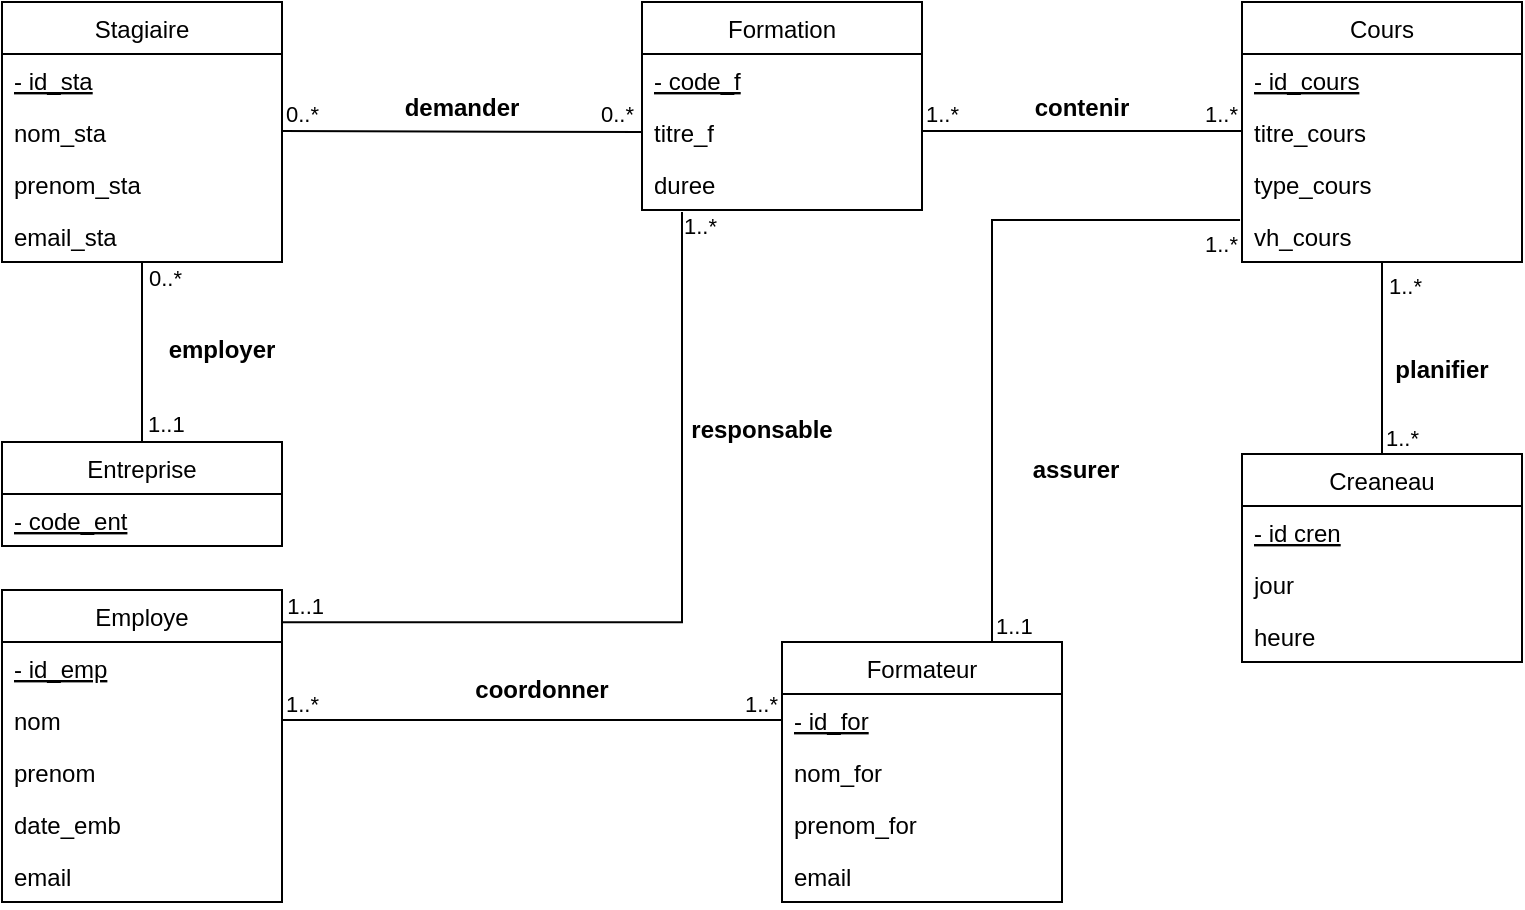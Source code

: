 <mxfile version="20.2.8" type="github"><diagram id="DqiYeBTS1EIa6dmCcwR_" name="Page-1"><mxGraphModel dx="1038" dy="536" grid="1" gridSize="10" guides="1" tooltips="1" connect="1" arrows="1" fold="1" page="1" pageScale="1" pageWidth="827" pageHeight="1169" math="0" shadow="0"><root><mxCell id="0"/><mxCell id="1" parent="0"/><mxCell id="fsXprgT_zU-8kSGe1b56-10" value="Stagiaire" style="swimlane;fontStyle=0;childLayout=stackLayout;horizontal=1;startSize=26;fillColor=none;horizontalStack=0;resizeParent=1;resizeParentMax=0;resizeLast=0;collapsible=1;marginBottom=0;" parent="1" vertex="1"><mxGeometry x="40" y="40" width="140" height="130" as="geometry"><mxRectangle x="40" y="40" width="80" height="26" as="alternateBounds"/></mxGeometry></mxCell><mxCell id="fsXprgT_zU-8kSGe1b56-11" value="- id_sta" style="text;strokeColor=none;fillColor=none;align=left;verticalAlign=top;spacingLeft=4;spacingRight=4;overflow=hidden;rotatable=0;points=[[0,0.5],[1,0.5]];portConstraint=eastwest;fontStyle=4" parent="fsXprgT_zU-8kSGe1b56-10" vertex="1"><mxGeometry y="26" width="140" height="26" as="geometry"/></mxCell><mxCell id="fsXprgT_zU-8kSGe1b56-12" value="nom_sta" style="text;strokeColor=none;fillColor=none;align=left;verticalAlign=top;spacingLeft=4;spacingRight=4;overflow=hidden;rotatable=0;points=[[0,0.5],[1,0.5]];portConstraint=eastwest;" parent="fsXprgT_zU-8kSGe1b56-10" vertex="1"><mxGeometry y="52" width="140" height="26" as="geometry"/></mxCell><mxCell id="fsXprgT_zU-8kSGe1b56-13" value="prenom_sta" style="text;strokeColor=none;fillColor=none;align=left;verticalAlign=top;spacingLeft=4;spacingRight=4;overflow=hidden;rotatable=0;points=[[0,0.5],[1,0.5]];portConstraint=eastwest;" parent="fsXprgT_zU-8kSGe1b56-10" vertex="1"><mxGeometry y="78" width="140" height="26" as="geometry"/></mxCell><mxCell id="fsXprgT_zU-8kSGe1b56-19" value="email_sta" style="text;strokeColor=none;fillColor=none;align=left;verticalAlign=top;spacingLeft=4;spacingRight=4;overflow=hidden;rotatable=0;points=[[0,0.5],[1,0.5]];portConstraint=eastwest;" parent="fsXprgT_zU-8kSGe1b56-10" vertex="1"><mxGeometry y="104" width="140" height="26" as="geometry"/></mxCell><mxCell id="fsXprgT_zU-8kSGe1b56-14" value="Formation" style="swimlane;fontStyle=0;childLayout=stackLayout;horizontal=1;startSize=26;fillColor=none;horizontalStack=0;resizeParent=1;resizeParentMax=0;resizeLast=0;collapsible=1;marginBottom=0;" parent="1" vertex="1"><mxGeometry x="360" y="40" width="140" height="104" as="geometry"/></mxCell><mxCell id="fsXprgT_zU-8kSGe1b56-15" value="- code_f" style="text;strokeColor=none;fillColor=none;align=left;verticalAlign=top;spacingLeft=4;spacingRight=4;overflow=hidden;rotatable=0;points=[[0,0.5],[1,0.5]];portConstraint=eastwest;fontStyle=4" parent="fsXprgT_zU-8kSGe1b56-14" vertex="1"><mxGeometry y="26" width="140" height="26" as="geometry"/></mxCell><mxCell id="fsXprgT_zU-8kSGe1b56-16" value="titre_f" style="text;strokeColor=none;fillColor=none;align=left;verticalAlign=top;spacingLeft=4;spacingRight=4;overflow=hidden;rotatable=0;points=[[0,0.5],[1,0.5]];portConstraint=eastwest;" parent="fsXprgT_zU-8kSGe1b56-14" vertex="1"><mxGeometry y="52" width="140" height="26" as="geometry"/></mxCell><mxCell id="fsXprgT_zU-8kSGe1b56-17" value="duree" style="text;strokeColor=none;fillColor=none;align=left;verticalAlign=top;spacingLeft=4;spacingRight=4;overflow=hidden;rotatable=0;points=[[0,0.5],[1,0.5]];portConstraint=eastwest;" parent="fsXprgT_zU-8kSGe1b56-14" vertex="1"><mxGeometry y="78" width="140" height="26" as="geometry"/></mxCell><mxCell id="fsXprgT_zU-8kSGe1b56-20" value="Cours" style="swimlane;fontStyle=0;childLayout=stackLayout;horizontal=1;startSize=26;fillColor=none;horizontalStack=0;resizeParent=1;resizeParentMax=0;resizeLast=0;collapsible=1;marginBottom=0;" parent="1" vertex="1"><mxGeometry x="660" y="40" width="140" height="130" as="geometry"/></mxCell><mxCell id="fsXprgT_zU-8kSGe1b56-21" value="- id_cours" style="text;strokeColor=none;fillColor=none;align=left;verticalAlign=top;spacingLeft=4;spacingRight=4;overflow=hidden;rotatable=0;points=[[0,0.5],[1,0.5]];portConstraint=eastwest;fontStyle=4" parent="fsXprgT_zU-8kSGe1b56-20" vertex="1"><mxGeometry y="26" width="140" height="26" as="geometry"/></mxCell><mxCell id="fsXprgT_zU-8kSGe1b56-22" value="titre_cours" style="text;strokeColor=none;fillColor=none;align=left;verticalAlign=top;spacingLeft=4;spacingRight=4;overflow=hidden;rotatable=0;points=[[0,0.5],[1,0.5]];portConstraint=eastwest;" parent="fsXprgT_zU-8kSGe1b56-20" vertex="1"><mxGeometry y="52" width="140" height="26" as="geometry"/></mxCell><mxCell id="fsXprgT_zU-8kSGe1b56-23" value="type_cours" style="text;strokeColor=none;fillColor=none;align=left;verticalAlign=top;spacingLeft=4;spacingRight=4;overflow=hidden;rotatable=0;points=[[0,0.5],[1,0.5]];portConstraint=eastwest;" parent="fsXprgT_zU-8kSGe1b56-20" vertex="1"><mxGeometry y="78" width="140" height="26" as="geometry"/></mxCell><mxCell id="fsXprgT_zU-8kSGe1b56-24" value="vh_cours" style="text;strokeColor=none;fillColor=none;align=left;verticalAlign=top;spacingLeft=4;spacingRight=4;overflow=hidden;rotatable=0;points=[[0,0.5],[1,0.5]];portConstraint=eastwest;" parent="fsXprgT_zU-8kSGe1b56-20" vertex="1"><mxGeometry y="104" width="140" height="26" as="geometry"/></mxCell><mxCell id="fsXprgT_zU-8kSGe1b56-25" value="Entreprise" style="swimlane;fontStyle=0;childLayout=stackLayout;horizontal=1;startSize=26;fillColor=none;horizontalStack=0;resizeParent=1;resizeParentMax=0;resizeLast=0;collapsible=1;marginBottom=0;" parent="1" vertex="1"><mxGeometry x="40" y="260" width="140" height="52" as="geometry"/></mxCell><mxCell id="fsXprgT_zU-8kSGe1b56-26" value="- code_ent" style="text;strokeColor=none;fillColor=none;align=left;verticalAlign=top;spacingLeft=4;spacingRight=4;overflow=hidden;rotatable=0;points=[[0,0.5],[1,0.5]];portConstraint=eastwest;fontStyle=4" parent="fsXprgT_zU-8kSGe1b56-25" vertex="1"><mxGeometry y="26" width="140" height="26" as="geometry"/></mxCell><mxCell id="fsXprgT_zU-8kSGe1b56-29" value="Employe" style="swimlane;fontStyle=0;childLayout=stackLayout;horizontal=1;startSize=26;fillColor=none;horizontalStack=0;resizeParent=1;resizeParentMax=0;resizeLast=0;collapsible=1;marginBottom=0;" parent="1" vertex="1"><mxGeometry x="40" y="334" width="140" height="156" as="geometry"/></mxCell><mxCell id="fsXprgT_zU-8kSGe1b56-30" value="- id_emp" style="text;strokeColor=none;fillColor=none;align=left;verticalAlign=top;spacingLeft=4;spacingRight=4;overflow=hidden;rotatable=0;points=[[0,0.5],[1,0.5]];portConstraint=eastwest;fontStyle=4" parent="fsXprgT_zU-8kSGe1b56-29" vertex="1"><mxGeometry y="26" width="140" height="26" as="geometry"/></mxCell><mxCell id="fsXprgT_zU-8kSGe1b56-31" value="nom" style="text;strokeColor=none;fillColor=none;align=left;verticalAlign=top;spacingLeft=4;spacingRight=4;overflow=hidden;rotatable=0;points=[[0,0.5],[1,0.5]];portConstraint=eastwest;" parent="fsXprgT_zU-8kSGe1b56-29" vertex="1"><mxGeometry y="52" width="140" height="26" as="geometry"/></mxCell><mxCell id="fsXprgT_zU-8kSGe1b56-32" value="prenom" style="text;strokeColor=none;fillColor=none;align=left;verticalAlign=top;spacingLeft=4;spacingRight=4;overflow=hidden;rotatable=0;points=[[0,0.5],[1,0.5]];portConstraint=eastwest;" parent="fsXprgT_zU-8kSGe1b56-29" vertex="1"><mxGeometry y="78" width="140" height="26" as="geometry"/></mxCell><mxCell id="fsXprgT_zU-8kSGe1b56-33" value="date_emb" style="text;strokeColor=none;fillColor=none;align=left;verticalAlign=top;spacingLeft=4;spacingRight=4;overflow=hidden;rotatable=0;points=[[0,0.5],[1,0.5]];portConstraint=eastwest;" parent="fsXprgT_zU-8kSGe1b56-29" vertex="1"><mxGeometry y="104" width="140" height="26" as="geometry"/></mxCell><mxCell id="fsXprgT_zU-8kSGe1b56-34" value="email" style="text;strokeColor=none;fillColor=none;align=left;verticalAlign=top;spacingLeft=4;spacingRight=4;overflow=hidden;rotatable=0;points=[[0,0.5],[1,0.5]];portConstraint=eastwest;" parent="fsXprgT_zU-8kSGe1b56-29" vertex="1"><mxGeometry y="130" width="140" height="26" as="geometry"/></mxCell><mxCell id="fsXprgT_zU-8kSGe1b56-35" value="Formateur" style="swimlane;fontStyle=0;childLayout=stackLayout;horizontal=1;startSize=26;fillColor=none;horizontalStack=0;resizeParent=1;resizeParentMax=0;resizeLast=0;collapsible=1;marginBottom=0;" parent="1" vertex="1"><mxGeometry x="430" y="360" width="140" height="130" as="geometry"/></mxCell><mxCell id="fsXprgT_zU-8kSGe1b56-36" value="- id_for" style="text;strokeColor=none;fillColor=none;align=left;verticalAlign=top;spacingLeft=4;spacingRight=4;overflow=hidden;rotatable=0;points=[[0,0.5],[1,0.5]];portConstraint=eastwest;fontStyle=4" parent="fsXprgT_zU-8kSGe1b56-35" vertex="1"><mxGeometry y="26" width="140" height="26" as="geometry"/></mxCell><mxCell id="fsXprgT_zU-8kSGe1b56-37" value="nom_for" style="text;strokeColor=none;fillColor=none;align=left;verticalAlign=top;spacingLeft=4;spacingRight=4;overflow=hidden;rotatable=0;points=[[0,0.5],[1,0.5]];portConstraint=eastwest;" parent="fsXprgT_zU-8kSGe1b56-35" vertex="1"><mxGeometry y="52" width="140" height="26" as="geometry"/></mxCell><mxCell id="fsXprgT_zU-8kSGe1b56-38" value="prenom_for" style="text;strokeColor=none;fillColor=none;align=left;verticalAlign=top;spacingLeft=4;spacingRight=4;overflow=hidden;rotatable=0;points=[[0,0.5],[1,0.5]];portConstraint=eastwest;" parent="fsXprgT_zU-8kSGe1b56-35" vertex="1"><mxGeometry y="78" width="140" height="26" as="geometry"/></mxCell><mxCell id="fsXprgT_zU-8kSGe1b56-39" value="email" style="text;strokeColor=none;fillColor=none;align=left;verticalAlign=top;spacingLeft=4;spacingRight=4;overflow=hidden;rotatable=0;points=[[0,0.5],[1,0.5]];portConstraint=eastwest;" parent="fsXprgT_zU-8kSGe1b56-35" vertex="1"><mxGeometry y="104" width="140" height="26" as="geometry"/></mxCell><mxCell id="fsXprgT_zU-8kSGe1b56-40" value="Creaneau" style="swimlane;fontStyle=0;childLayout=stackLayout;horizontal=1;startSize=26;fillColor=none;horizontalStack=0;resizeParent=1;resizeParentMax=0;resizeLast=0;collapsible=1;marginBottom=0;" parent="1" vertex="1"><mxGeometry x="660" y="266" width="140" height="104" as="geometry"/></mxCell><mxCell id="fsXprgT_zU-8kSGe1b56-41" value="- id cren" style="text;strokeColor=none;fillColor=none;align=left;verticalAlign=top;spacingLeft=4;spacingRight=4;overflow=hidden;rotatable=0;points=[[0,0.5],[1,0.5]];portConstraint=eastwest;fontStyle=4" parent="fsXprgT_zU-8kSGe1b56-40" vertex="1"><mxGeometry y="26" width="140" height="26" as="geometry"/></mxCell><mxCell id="fsXprgT_zU-8kSGe1b56-42" value="jour" style="text;strokeColor=none;fillColor=none;align=left;verticalAlign=top;spacingLeft=4;spacingRight=4;overflow=hidden;rotatable=0;points=[[0,0.5],[1,0.5]];portConstraint=eastwest;" parent="fsXprgT_zU-8kSGe1b56-40" vertex="1"><mxGeometry y="52" width="140" height="26" as="geometry"/></mxCell><mxCell id="fsXprgT_zU-8kSGe1b56-43" value="heure" style="text;strokeColor=none;fillColor=none;align=left;verticalAlign=top;spacingLeft=4;spacingRight=4;overflow=hidden;rotatable=0;points=[[0,0.5],[1,0.5]];portConstraint=eastwest;" parent="fsXprgT_zU-8kSGe1b56-40" vertex="1"><mxGeometry y="78" width="140" height="26" as="geometry"/></mxCell><mxCell id="fsXprgT_zU-8kSGe1b56-46" value="" style="endArrow=none;html=1;edgeStyle=orthogonalEdgeStyle;rounded=0;" parent="1" edge="1"><mxGeometry relative="1" as="geometry"><mxPoint x="500" y="104.5" as="sourcePoint"/><mxPoint x="660" y="104.5" as="targetPoint"/></mxGeometry></mxCell><mxCell id="fsXprgT_zU-8kSGe1b56-47" value="1..*" style="edgeLabel;resizable=0;html=1;align=left;verticalAlign=bottom;" parent="fsXprgT_zU-8kSGe1b56-46" connectable="0" vertex="1"><mxGeometry x="-1" relative="1" as="geometry"/></mxCell><mxCell id="fsXprgT_zU-8kSGe1b56-48" value="1..*" style="edgeLabel;resizable=0;html=1;align=right;verticalAlign=bottom;" parent="fsXprgT_zU-8kSGe1b56-46" connectable="0" vertex="1"><mxGeometry x="1" relative="1" as="geometry"><mxPoint x="-2" as="offset"/></mxGeometry></mxCell><mxCell id="fsXprgT_zU-8kSGe1b56-49" value="" style="endArrow=none;html=1;edgeStyle=orthogonalEdgeStyle;rounded=0;entryX=0;entryY=0.5;entryDx=0;entryDy=0;" parent="1" target="fsXprgT_zU-8kSGe1b56-16" edge="1"><mxGeometry relative="1" as="geometry"><mxPoint x="180" y="104.5" as="sourcePoint"/><mxPoint x="340" y="104.5" as="targetPoint"/></mxGeometry></mxCell><mxCell id="fsXprgT_zU-8kSGe1b56-50" value="0..*" style="edgeLabel;resizable=0;html=1;align=left;verticalAlign=bottom;" parent="fsXprgT_zU-8kSGe1b56-49" connectable="0" vertex="1"><mxGeometry x="-1" relative="1" as="geometry"/></mxCell><mxCell id="fsXprgT_zU-8kSGe1b56-51" value="0..*" style="edgeLabel;resizable=0;html=1;align=right;verticalAlign=bottom;" parent="fsXprgT_zU-8kSGe1b56-49" connectable="0" vertex="1"><mxGeometry x="1" relative="1" as="geometry"><mxPoint x="-3" as="offset"/></mxGeometry></mxCell><mxCell id="fsXprgT_zU-8kSGe1b56-56" value="" style="endArrow=none;html=1;edgeStyle=orthogonalEdgeStyle;rounded=0;entryX=1;entryY=0.103;entryDx=0;entryDy=0;entryPerimeter=0;" parent="1" target="fsXprgT_zU-8kSGe1b56-29" edge="1"><mxGeometry relative="1" as="geometry"><mxPoint x="380" y="145" as="sourcePoint"/><mxPoint x="180" y="420" as="targetPoint"/><Array as="points"><mxPoint x="380" y="350"/></Array></mxGeometry></mxCell><mxCell id="fsXprgT_zU-8kSGe1b56-57" value="1..*" style="edgeLabel;resizable=0;html=1;align=left;verticalAlign=bottom;" parent="fsXprgT_zU-8kSGe1b56-56" connectable="0" vertex="1"><mxGeometry x="-1" relative="1" as="geometry"><mxPoint x="-1" y="15" as="offset"/></mxGeometry></mxCell><mxCell id="fsXprgT_zU-8kSGe1b56-58" value="1..1" style="edgeLabel;resizable=0;html=1;align=right;verticalAlign=bottom;" parent="fsXprgT_zU-8kSGe1b56-56" connectable="0" vertex="1"><mxGeometry x="1" relative="1" as="geometry"><mxPoint x="21" as="offset"/></mxGeometry></mxCell><mxCell id="fsXprgT_zU-8kSGe1b56-59" value="" style="endArrow=none;html=1;edgeStyle=orthogonalEdgeStyle;rounded=0;" parent="1" edge="1"><mxGeometry relative="1" as="geometry"><mxPoint x="110" y="260" as="sourcePoint"/><mxPoint x="110" y="170" as="targetPoint"/></mxGeometry></mxCell><mxCell id="fsXprgT_zU-8kSGe1b56-60" value="1..1" style="edgeLabel;resizable=0;html=1;align=left;verticalAlign=bottom;" parent="fsXprgT_zU-8kSGe1b56-59" connectable="0" vertex="1"><mxGeometry x="-1" relative="1" as="geometry"><mxPoint x="1" y="-1" as="offset"/></mxGeometry></mxCell><mxCell id="fsXprgT_zU-8kSGe1b56-61" value="0..*" style="edgeLabel;resizable=0;html=1;align=right;verticalAlign=bottom;" parent="fsXprgT_zU-8kSGe1b56-59" connectable="0" vertex="1"><mxGeometry x="1" relative="1" as="geometry"><mxPoint x="20" y="16" as="offset"/></mxGeometry></mxCell><mxCell id="fsXprgT_zU-8kSGe1b56-62" value="" style="endArrow=none;html=1;edgeStyle=orthogonalEdgeStyle;rounded=0;exitX=1;exitY=0.5;exitDx=0;exitDy=0;entryX=0;entryY=0.5;entryDx=0;entryDy=0;" parent="1" source="fsXprgT_zU-8kSGe1b56-31" target="fsXprgT_zU-8kSGe1b56-36" edge="1"><mxGeometry relative="1" as="geometry"><mxPoint x="330" y="370" as="sourcePoint"/><mxPoint x="490" y="370" as="targetPoint"/></mxGeometry></mxCell><mxCell id="fsXprgT_zU-8kSGe1b56-63" value="1..*" style="edgeLabel;resizable=0;html=1;align=left;verticalAlign=bottom;" parent="fsXprgT_zU-8kSGe1b56-62" connectable="0" vertex="1"><mxGeometry x="-1" relative="1" as="geometry"/></mxCell><mxCell id="fsXprgT_zU-8kSGe1b56-64" value="1..*" style="edgeLabel;resizable=0;html=1;align=right;verticalAlign=bottom;" parent="fsXprgT_zU-8kSGe1b56-62" connectable="0" vertex="1"><mxGeometry x="1" relative="1" as="geometry"><mxPoint x="-2" as="offset"/></mxGeometry></mxCell><mxCell id="fsXprgT_zU-8kSGe1b56-65" value="" style="endArrow=none;html=1;edgeStyle=orthogonalEdgeStyle;rounded=0;entryX=-0.007;entryY=0.192;entryDx=0;entryDy=0;entryPerimeter=0;exitX=0.75;exitY=0;exitDx=0;exitDy=0;" parent="1" source="fsXprgT_zU-8kSGe1b56-35" target="fsXprgT_zU-8kSGe1b56-24" edge="1"><mxGeometry relative="1" as="geometry"><mxPoint x="330" y="370" as="sourcePoint"/><mxPoint x="490" y="370" as="targetPoint"/></mxGeometry></mxCell><mxCell id="fsXprgT_zU-8kSGe1b56-66" value="1..1" style="edgeLabel;resizable=0;html=1;align=left;verticalAlign=bottom;" parent="fsXprgT_zU-8kSGe1b56-65" connectable="0" vertex="1"><mxGeometry x="-1" relative="1" as="geometry"/></mxCell><mxCell id="fsXprgT_zU-8kSGe1b56-67" value="1..*" style="edgeLabel;resizable=0;html=1;align=right;verticalAlign=bottom;" parent="fsXprgT_zU-8kSGe1b56-65" connectable="0" vertex="1"><mxGeometry x="1" relative="1" as="geometry"><mxPoint y="21" as="offset"/></mxGeometry></mxCell><mxCell id="fsXprgT_zU-8kSGe1b56-68" value="" style="endArrow=none;html=1;edgeStyle=orthogonalEdgeStyle;rounded=0;entryX=0.5;entryY=1;entryDx=0;entryDy=0;exitX=0.5;exitY=0;exitDx=0;exitDy=0;" parent="1" source="fsXprgT_zU-8kSGe1b56-40" target="fsXprgT_zU-8kSGe1b56-20" edge="1"><mxGeometry relative="1" as="geometry"><mxPoint x="730" y="260" as="sourcePoint"/><mxPoint x="490" y="370" as="targetPoint"/></mxGeometry></mxCell><mxCell id="fsXprgT_zU-8kSGe1b56-69" value="1..*" style="edgeLabel;resizable=0;html=1;align=left;verticalAlign=bottom;" parent="fsXprgT_zU-8kSGe1b56-68" connectable="0" vertex="1"><mxGeometry x="-1" relative="1" as="geometry"/></mxCell><mxCell id="fsXprgT_zU-8kSGe1b56-70" value="1..*" style="edgeLabel;resizable=0;html=1;align=right;verticalAlign=bottom;" parent="fsXprgT_zU-8kSGe1b56-68" connectable="0" vertex="1"><mxGeometry x="1" relative="1" as="geometry"><mxPoint x="20" y="20" as="offset"/></mxGeometry></mxCell><mxCell id="fsXprgT_zU-8kSGe1b56-71" value="demander" style="text;align=center;fontStyle=1;verticalAlign=middle;spacingLeft=3;spacingRight=3;strokeColor=none;rotatable=0;points=[[0,0.5],[1,0.5]];portConstraint=eastwest;" parent="1" vertex="1"><mxGeometry x="230" y="79" width="80" height="26" as="geometry"/></mxCell><mxCell id="fsXprgT_zU-8kSGe1b56-72" value="contenir" style="text;align=center;fontStyle=1;verticalAlign=middle;spacingLeft=3;spacingRight=3;strokeColor=none;rotatable=0;points=[[0,0.5],[1,0.5]];portConstraint=eastwest;" parent="1" vertex="1"><mxGeometry x="540" y="79" width="80" height="26" as="geometry"/></mxCell><mxCell id="fsXprgT_zU-8kSGe1b56-73" value="employer" style="text;align=center;fontStyle=1;verticalAlign=middle;spacingLeft=3;spacingRight=3;strokeColor=none;rotatable=0;points=[[0,0.5],[1,0.5]];portConstraint=eastwest;" parent="1" vertex="1"><mxGeometry x="110" y="200" width="80" height="26" as="geometry"/></mxCell><mxCell id="fsXprgT_zU-8kSGe1b56-74" value="responsable" style="text;align=center;fontStyle=1;verticalAlign=middle;spacingLeft=3;spacingRight=3;strokeColor=none;rotatable=0;points=[[0,0.5],[1,0.5]];portConstraint=eastwest;" parent="1" vertex="1"><mxGeometry x="380" y="240" width="80" height="26" as="geometry"/></mxCell><mxCell id="fsXprgT_zU-8kSGe1b56-75" value="coordonner" style="text;align=center;fontStyle=1;verticalAlign=middle;spacingLeft=3;spacingRight=3;strokeColor=none;rotatable=0;points=[[0,0.5],[1,0.5]];portConstraint=eastwest;" parent="1" vertex="1"><mxGeometry x="270" y="370" width="80" height="26" as="geometry"/></mxCell><mxCell id="fsXprgT_zU-8kSGe1b56-76" value="assurer" style="text;align=center;fontStyle=1;verticalAlign=middle;spacingLeft=3;spacingRight=3;strokeColor=none;rotatable=0;points=[[0,0.5],[1,0.5]];portConstraint=eastwest;" parent="1" vertex="1"><mxGeometry x="537" y="260" width="80" height="26" as="geometry"/></mxCell><mxCell id="fsXprgT_zU-8kSGe1b56-77" value="planifier" style="text;align=center;fontStyle=1;verticalAlign=middle;spacingLeft=3;spacingRight=3;strokeColor=none;rotatable=0;points=[[0,0.5],[1,0.5]];portConstraint=eastwest;" parent="1" vertex="1"><mxGeometry x="720" y="210" width="80" height="26" as="geometry"/></mxCell></root></mxGraphModel></diagram></mxfile>